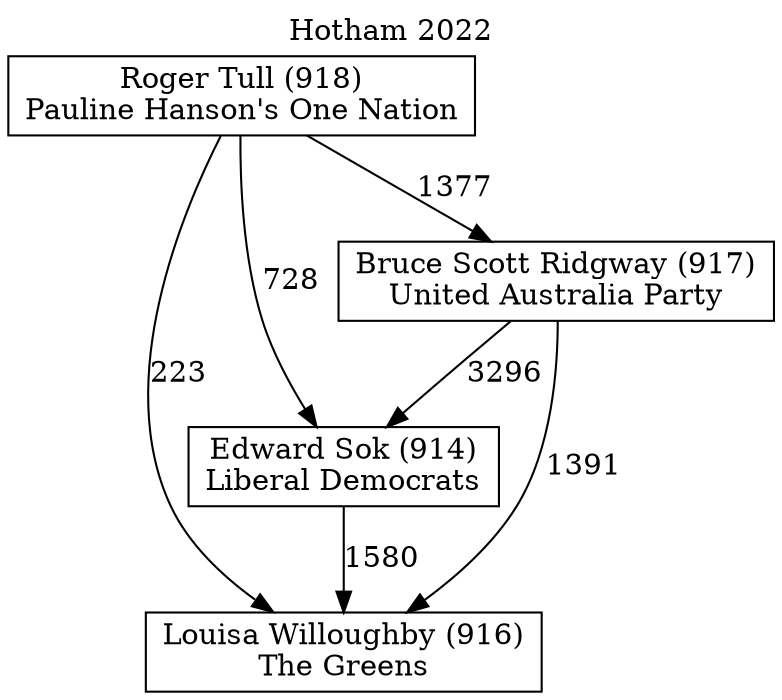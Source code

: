 // House preference flow
digraph "Louisa Willoughby (916)_Hotham_2022" {
	graph [label="Hotham 2022" labelloc=t mclimit=10]
	node [shape=box]
	"Louisa Willoughby (916)" [label="Louisa Willoughby (916)
The Greens"]
	"Roger Tull (918)" [label="Roger Tull (918)
Pauline Hanson's One Nation"]
	"Edward Sok (914)" [label="Edward Sok (914)
Liberal Democrats"]
	"Bruce Scott Ridgway (917)" [label="Bruce Scott Ridgway (917)
United Australia Party"]
	"Roger Tull (918)" -> "Bruce Scott Ridgway (917)" [label=1377]
	"Roger Tull (918)" -> "Louisa Willoughby (916)" [label=223]
	"Bruce Scott Ridgway (917)" -> "Louisa Willoughby (916)" [label=1391]
	"Edward Sok (914)" -> "Louisa Willoughby (916)" [label=1580]
	"Bruce Scott Ridgway (917)" -> "Edward Sok (914)" [label=3296]
	"Roger Tull (918)" -> "Edward Sok (914)" [label=728]
}
